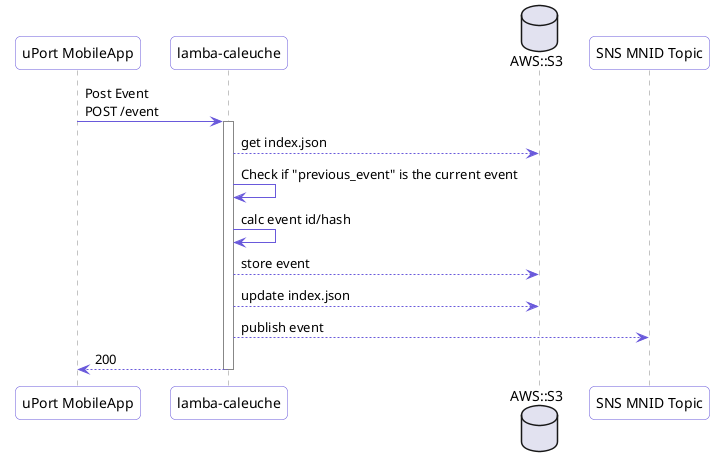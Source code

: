 @startuml v1.event_post.seq
skinparam roundcorner 10
skinparam BoxPadding 10
skinparam headerFontColor #6959DB
skinparam headerFontSize 18
skinparam sequence {
  ArrowColor #6959DB
  GroupBackgroundColor #6959DB
  GroupBorderColor #EDECFF
  GroupHeaderFontColor #ffffff
  BoxBorderColor #6959DB
  BoxBackgroundColor #EDECFF
  BoxPadding 10

  ParticipantBorderColor #6959DB
  ParticipantBackgroundColor #ffffff
  ParticipantPadding 10

  ActorBorderColor #6959DB
  ActorBackgroundColor #ffffff
  EntityBorderColor #6959DB
  EntityBackgroundColor #ffffff
  DatabaseBorderColor #6959DB
  DatabaseBackgroundColor #ffffff

  LifeLineBorderColor #878787
}



participant "uPort MobileApp" as uPortMobileApp
participant "lamba-caleuche" as lambda
database "AWS::S3" as S3
participant "SNS MNID Topic" as SNS

uPortMobileApp -> lambda: Post Event\nPOST /event
activate lambda
lambda --> S3: get index.json
lambda -> lambda: Check if "previous_event" is the current event
lambda -> lambda: calc event id/hash
lambda --> S3: store event
lambda --> S3: update index.json
lambda --> SNS: publish event

lambda --> uPortMobileApp: 200
deactivate lambda




@enduml